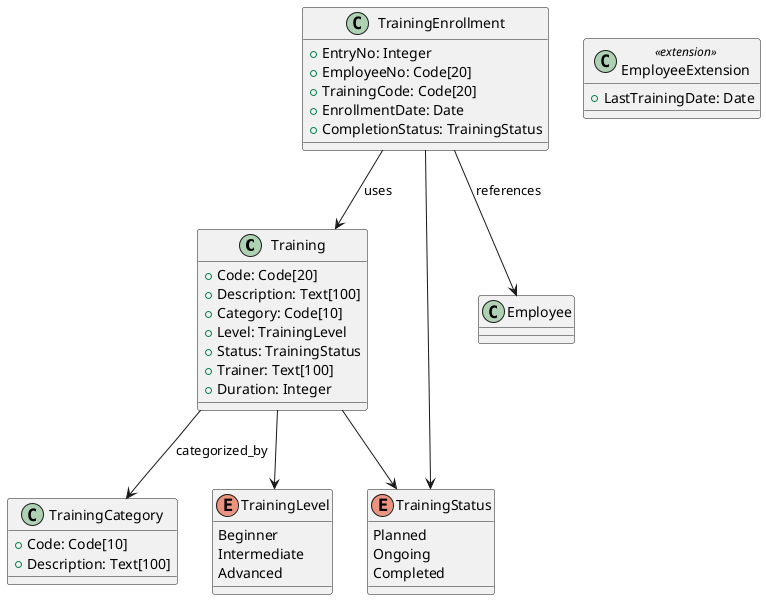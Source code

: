 @startuml training_class_diagram

class Training {
  + Code: Code[20]
  + Description: Text[100]
  + Category: Code[10]
  + Level: TrainingLevel
  + Status: TrainingStatus
  + Trainer: Text[100]
  + Duration: Integer
}


class TrainingEnrollment {
  + EntryNo: Integer
  + EmployeeNo: Code[20]
  + TrainingCode: Code[20]
  + EnrollmentDate: Date
  + CompletionStatus: TrainingStatus
}


class TrainingCategory {
  + Code: Code[10]
  + Description: Text[100]
}


class EmployeeExtension <<extension>> {
  + LastTrainingDate: Date
}


enum TrainingLevel {
  Beginner
  Intermediate
  Advanced
}


enum TrainingStatus {
  Planned
  Ongoing
  Completed
}


TrainingEnrollment --> Training : uses
TrainingEnrollment --> Employee : references
Training --> TrainingCategory : categorized_by
Training --> TrainingLevel
Training --> TrainingStatus
TrainingEnrollment --> TrainingStatus

@enduml